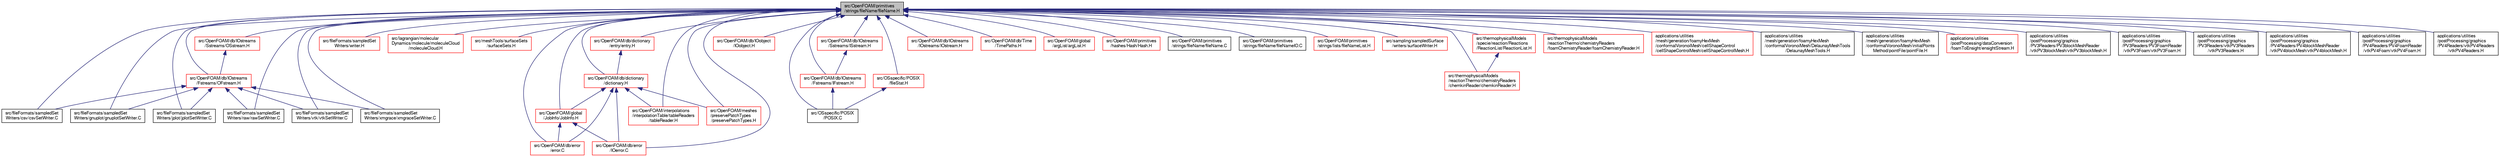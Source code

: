 digraph "src/OpenFOAM/primitives/strings/fileName/fileName.H"
{
  bgcolor="transparent";
  edge [fontname="FreeSans",fontsize="10",labelfontname="FreeSans",labelfontsize="10"];
  node [fontname="FreeSans",fontsize="10",shape=record];
  Node14 [label="src/OpenFOAM/primitives\l/strings/fileName/fileName.H",height=0.2,width=0.4,color="black", fillcolor="grey75", style="filled", fontcolor="black"];
  Node14 -> Node15 [dir="back",color="midnightblue",fontsize="10",style="solid",fontname="FreeSans"];
  Node15 [label="src/fileFormats/sampledSet\lWriters/csv/csvSetWriter.C",height=0.2,width=0.4,color="black",URL="$a01097.html"];
  Node14 -> Node16 [dir="back",color="midnightblue",fontsize="10",style="solid",fontname="FreeSans"];
  Node16 [label="src/fileFormats/sampledSet\lWriters/gnuplot/gnuplotSetWriter.C",height=0.2,width=0.4,color="black",URL="$a01115.html"];
  Node14 -> Node17 [dir="back",color="midnightblue",fontsize="10",style="solid",fontname="FreeSans"];
  Node17 [label="src/fileFormats/sampledSet\lWriters/jplot/jplotSetWriter.C",height=0.2,width=0.4,color="black",URL="$a01124.html"];
  Node14 -> Node18 [dir="back",color="midnightblue",fontsize="10",style="solid",fontname="FreeSans"];
  Node18 [label="src/fileFormats/sampledSet\lWriters/raw/rawSetWriter.C",height=0.2,width=0.4,color="black",URL="$a01133.html"];
  Node14 -> Node19 [dir="back",color="midnightblue",fontsize="10",style="solid",fontname="FreeSans"];
  Node19 [label="src/fileFormats/sampledSet\lWriters/vtk/vtkSetWriter.C",height=0.2,width=0.4,color="black",URL="$a01142.html"];
  Node14 -> Node20 [dir="back",color="midnightblue",fontsize="10",style="solid",fontname="FreeSans"];
  Node20 [label="src/fileFormats/sampledSet\lWriters/writer.H",height=0.2,width=0.4,color="red",URL="$a01154.html"];
  Node14 -> Node39 [dir="back",color="midnightblue",fontsize="10",style="solid",fontname="FreeSans"];
  Node39 [label="src/fileFormats/sampledSet\lWriters/xmgrace/xmgraceSetWriter.C",height=0.2,width=0.4,color="black",URL="$a01163.html"];
  Node14 -> Node110 [dir="back",color="midnightblue",fontsize="10",style="solid",fontname="FreeSans"];
  Node110 [label="src/lagrangian/molecular\lDynamics/molecule/moleculeCloud\l/moleculeCloud.H",height=0.2,width=0.4,color="red",URL="$a06452.html"];
  Node14 -> Node115 [dir="back",color="midnightblue",fontsize="10",style="solid",fontname="FreeSans"];
  Node115 [label="src/meshTools/surfaceSets\l/surfaceSets.H",height=0.2,width=0.4,color="red",URL="$a08165.html"];
  Node14 -> Node117 [dir="back",color="midnightblue",fontsize="10",style="solid",fontname="FreeSans"];
  Node117 [label="src/OpenFOAM/db/dictionary\l/dictionary.H",height=0.2,width=0.4,color="red",URL="$a08804.html"];
  Node117 -> Node586 [dir="back",color="midnightblue",fontsize="10",style="solid",fontname="FreeSans"];
  Node586 [label="src/OpenFOAM/db/error\l/error.C",height=0.2,width=0.4,color="red",URL="$a08921.html"];
  Node117 -> Node588 [dir="back",color="midnightblue",fontsize="10",style="solid",fontname="FreeSans"];
  Node588 [label="src/OpenFOAM/db/error\l/IOerror.C",height=0.2,width=0.4,color="red",URL="$a08930.html"];
  Node117 -> Node2827 [dir="back",color="midnightblue",fontsize="10",style="solid",fontname="FreeSans"];
  Node2827 [label="src/OpenFOAM/global\l/JobInfo/JobInfo.H",height=0.2,width=0.4,color="red",URL="$a10274.html"];
  Node2827 -> Node586 [dir="back",color="midnightblue",fontsize="10",style="solid",fontname="FreeSans"];
  Node2827 -> Node588 [dir="back",color="midnightblue",fontsize="10",style="solid",fontname="FreeSans"];
  Node117 -> Node2833 [dir="back",color="midnightblue",fontsize="10",style="solid",fontname="FreeSans"];
  Node2833 [label="src/OpenFOAM/interpolations\l/interpolationTable/tableReaders\l/tableReader.H",height=0.2,width=0.4,color="red",URL="$a10445.html"];
  Node117 -> Node3284 [dir="back",color="midnightblue",fontsize="10",style="solid",fontname="FreeSans"];
  Node3284 [label="src/OpenFOAM/meshes\l/preservePatchTypes\l/preservePatchTypes.H",height=0.2,width=0.4,color="red",URL="$a11846.html",tooltip="preservePatchTypes "];
  Node14 -> Node3710 [dir="back",color="midnightblue",fontsize="10",style="solid",fontname="FreeSans"];
  Node3710 [label="src/OpenFOAM/db/dictionary\l/entry/entry.H",height=0.2,width=0.4,color="red",URL="$a08825.html"];
  Node3710 -> Node117 [dir="back",color="midnightblue",fontsize="10",style="solid",fontname="FreeSans"];
  Node14 -> Node586 [dir="back",color="midnightblue",fontsize="10",style="solid",fontname="FreeSans"];
  Node14 -> Node588 [dir="back",color="midnightblue",fontsize="10",style="solid",fontname="FreeSans"];
  Node14 -> Node3716 [dir="back",color="midnightblue",fontsize="10",style="solid",fontname="FreeSans"];
  Node3716 [label="src/OpenFOAM/db/IOobject\l/IOobject.H",height=0.2,width=0.4,color="red",URL="$a08987.html"];
  Node14 -> Node4370 [dir="back",color="midnightblue",fontsize="10",style="solid",fontname="FreeSans"];
  Node4370 [label="src/OpenFOAM/db/IOstreams\l/Fstreams/IFstream.H",height=0.2,width=0.4,color="red",URL="$a09059.html"];
  Node4370 -> Node4388 [dir="back",color="midnightblue",fontsize="10",style="solid",fontname="FreeSans"];
  Node4388 [label="src/OSspecific/POSIX\l/POSIX.C",height=0.2,width=0.4,color="black",URL="$a12914.html",tooltip="POSIX versions of the functions declared in OSspecific.H. "];
  Node14 -> Node4405 [dir="back",color="midnightblue",fontsize="10",style="solid",fontname="FreeSans"];
  Node4405 [label="src/OpenFOAM/db/IOstreams\l/Fstreams/OFstream.H",height=0.2,width=0.4,color="red",URL="$a09065.html"];
  Node4405 -> Node15 [dir="back",color="midnightblue",fontsize="10",style="solid",fontname="FreeSans"];
  Node4405 -> Node16 [dir="back",color="midnightblue",fontsize="10",style="solid",fontname="FreeSans"];
  Node4405 -> Node17 [dir="back",color="midnightblue",fontsize="10",style="solid",fontname="FreeSans"];
  Node4405 -> Node18 [dir="back",color="midnightblue",fontsize="10",style="solid",fontname="FreeSans"];
  Node4405 -> Node19 [dir="back",color="midnightblue",fontsize="10",style="solid",fontname="FreeSans"];
  Node4405 -> Node39 [dir="back",color="midnightblue",fontsize="10",style="solid",fontname="FreeSans"];
  Node14 -> Node4444 [dir="back",color="midnightblue",fontsize="10",style="solid",fontname="FreeSans"];
  Node4444 [label="src/OpenFOAM/db/IOstreams\l/IOstreams/IOstream.H",height=0.2,width=0.4,color="red",URL="$a09086.html"];
  Node14 -> Node4481 [dir="back",color="midnightblue",fontsize="10",style="solid",fontname="FreeSans"];
  Node4481 [label="src/OpenFOAM/db/IOstreams\l/Sstreams/ISstream.H",height=0.2,width=0.4,color="red",URL="$a09173.html"];
  Node4481 -> Node4370 [dir="back",color="midnightblue",fontsize="10",style="solid",fontname="FreeSans"];
  Node14 -> Node5233 [dir="back",color="midnightblue",fontsize="10",style="solid",fontname="FreeSans"];
  Node5233 [label="src/OpenFOAM/db/IOstreams\l/Sstreams/OSstream.H",height=0.2,width=0.4,color="red",URL="$a09182.html"];
  Node5233 -> Node4405 [dir="back",color="midnightblue",fontsize="10",style="solid",fontname="FreeSans"];
  Node14 -> Node5950 [dir="back",color="midnightblue",fontsize="10",style="solid",fontname="FreeSans"];
  Node5950 [label="src/OpenFOAM/db/Time\l/TimePaths.H",height=0.2,width=0.4,color="red",URL="$a09320.html"];
  Node14 -> Node4505 [dir="back",color="midnightblue",fontsize="10",style="solid",fontname="FreeSans"];
  Node4505 [label="src/OpenFOAM/global\l/argList/argList.H",height=0.2,width=0.4,color="red",URL="$a10193.html"];
  Node14 -> Node2827 [dir="back",color="midnightblue",fontsize="10",style="solid",fontname="FreeSans"];
  Node14 -> Node2833 [dir="back",color="midnightblue",fontsize="10",style="solid",fontname="FreeSans"];
  Node14 -> Node3284 [dir="back",color="midnightblue",fontsize="10",style="solid",fontname="FreeSans"];
  Node14 -> Node5951 [dir="back",color="midnightblue",fontsize="10",style="solid",fontname="FreeSans"];
  Node5951 [label="src/OpenFOAM/primitives\l/hashes/Hash/Hash.H",height=0.2,width=0.4,color="red",URL="$a12335.html"];
  Node14 -> Node5578 [dir="back",color="midnightblue",fontsize="10",style="solid",fontname="FreeSans"];
  Node5578 [label="src/OpenFOAM/primitives\l/strings/fileName/fileName.C",height=0.2,width=0.4,color="black",URL="$a12581.html"];
  Node14 -> Node4933 [dir="back",color="midnightblue",fontsize="10",style="solid",fontname="FreeSans"];
  Node4933 [label="src/OpenFOAM/primitives\l/strings/fileName/fileNameIO.C",height=0.2,width=0.4,color="black",URL="$a12590.html"];
  Node14 -> Node5641 [dir="back",color="midnightblue",fontsize="10",style="solid",fontname="FreeSans"];
  Node5641 [label="src/OpenFOAM/primitives\l/strings/lists/fileNameList.H",height=0.2,width=0.4,color="red",URL="$a12602.html"];
  Node14 -> Node5952 [dir="back",color="midnightblue",fontsize="10",style="solid",fontname="FreeSans"];
  Node5952 [label="src/OSspecific/POSIX\l/fileStat.H",height=0.2,width=0.4,color="red",URL="$a12902.html"];
  Node5952 -> Node4388 [dir="back",color="midnightblue",fontsize="10",style="solid",fontname="FreeSans"];
  Node14 -> Node4388 [dir="back",color="midnightblue",fontsize="10",style="solid",fontname="FreeSans"];
  Node14 -> Node4734 [dir="back",color="midnightblue",fontsize="10",style="solid",fontname="FreeSans"];
  Node4734 [label="src/sampling/sampledSurface\l/writers/surfaceWriter.H",height=0.2,width=0.4,color="red",URL="$a14885.html"];
  Node14 -> Node3653 [dir="back",color="midnightblue",fontsize="10",style="solid",fontname="FreeSans"];
  Node3653 [label="src/thermophysicalModels\l/reactionThermo/chemistryReaders\l/chemkinReader/chemkinReader.H",height=0.2,width=0.4,color="red",URL="$a16124.html"];
  Node14 -> Node5158 [dir="back",color="midnightblue",fontsize="10",style="solid",fontname="FreeSans"];
  Node5158 [label="src/thermophysicalModels\l/reactionThermo/chemistryReaders\l/foamChemistryReader/foamChemistryReader.H",height=0.2,width=0.4,color="red",URL="$a16130.html"];
  Node14 -> Node5170 [dir="back",color="midnightblue",fontsize="10",style="solid",fontname="FreeSans"];
  Node5170 [label="src/thermophysicalModels\l/specie/reaction/Reactions\l/ReactionList/ReactionList.H",height=0.2,width=0.4,color="red",URL="$a16577.html"];
  Node5170 -> Node3653 [dir="back",color="midnightblue",fontsize="10",style="solid",fontname="FreeSans"];
  Node14 -> Node69 [dir="back",color="midnightblue",fontsize="10",style="solid",fontname="FreeSans"];
  Node69 [label="applications/utilities\l/mesh/generation/foamyHexMesh\l/conformalVoronoiMesh/cellShapeControl\l/cellShapeControlMesh/cellShapeControlMesh.H",height=0.2,width=0.4,color="red",URL="$a18062.html"];
  Node14 -> Node3396 [dir="back",color="midnightblue",fontsize="10",style="solid",fontname="FreeSans"];
  Node3396 [label="applications/utilities\l/mesh/generation/foamyHexMesh\l/conformalVoronoiMesh/DelaunayMeshTools\l/DelaunayMeshTools.H",height=0.2,width=0.4,color="black",URL="$a18311.html"];
  Node14 -> Node66 [dir="back",color="midnightblue",fontsize="10",style="solid",fontname="FreeSans"];
  Node66 [label="applications/utilities\l/mesh/generation/foamyHexMesh\l/conformalVoronoiMesh/initialPoints\lMethod/pointFile/pointFile.H",height=0.2,width=0.4,color="black",URL="$a18356.html"];
  Node14 -> Node5492 [dir="back",color="midnightblue",fontsize="10",style="solid",fontname="FreeSans"];
  Node5492 [label="applications/utilities\l/postProcessing/dataConversion\l/foamToEnsight/ensightStream.H",height=0.2,width=0.4,color="red",URL="$a18854.html"];
  Node14 -> Node4870 [dir="back",color="midnightblue",fontsize="10",style="solid",fontname="FreeSans"];
  Node4870 [label="applications/utilities\l/postProcessing/graphics\l/PV3Readers/PV3blockMeshReader\l/vtkPV3blockMesh/vtkPV3blockMesh.H",height=0.2,width=0.4,color="black",URL="$a19178.html"];
  Node14 -> Node1568 [dir="back",color="midnightblue",fontsize="10",style="solid",fontname="FreeSans"];
  Node1568 [label="applications/utilities\l/postProcessing/graphics\l/PV3Readers/PV3FoamReader\l/vtkPV3Foam/vtkPV3Foam.H",height=0.2,width=0.4,color="black",URL="$a19193.html"];
  Node14 -> Node5275 [dir="back",color="midnightblue",fontsize="10",style="solid",fontname="FreeSans"];
  Node5275 [label="applications/utilities\l/postProcessing/graphics\l/PV3Readers/vtkPV3Readers\l/vtkPV3Readers.H",height=0.2,width=0.4,color="black",URL="$a19247.html"];
  Node14 -> Node4871 [dir="back",color="midnightblue",fontsize="10",style="solid",fontname="FreeSans"];
  Node4871 [label="applications/utilities\l/postProcessing/graphics\l/PV4Readers/PV4blockMeshReader\l/vtkPV4blockMesh/vtkPV4blockMesh.H",height=0.2,width=0.4,color="black",URL="$a19253.html"];
  Node14 -> Node1570 [dir="back",color="midnightblue",fontsize="10",style="solid",fontname="FreeSans"];
  Node1570 [label="applications/utilities\l/postProcessing/graphics\l/PV4Readers/PV4FoamReader\l/vtkPV4Foam/vtkPV4Foam.H",height=0.2,width=0.4,color="black",URL="$a19265.html"];
  Node14 -> Node5276 [dir="back",color="midnightblue",fontsize="10",style="solid",fontname="FreeSans"];
  Node5276 [label="applications/utilities\l/postProcessing/graphics\l/PV4Readers/vtkPV4Readers\l/vtkPV4Readers.H",height=0.2,width=0.4,color="black",URL="$a19319.html"];
}
